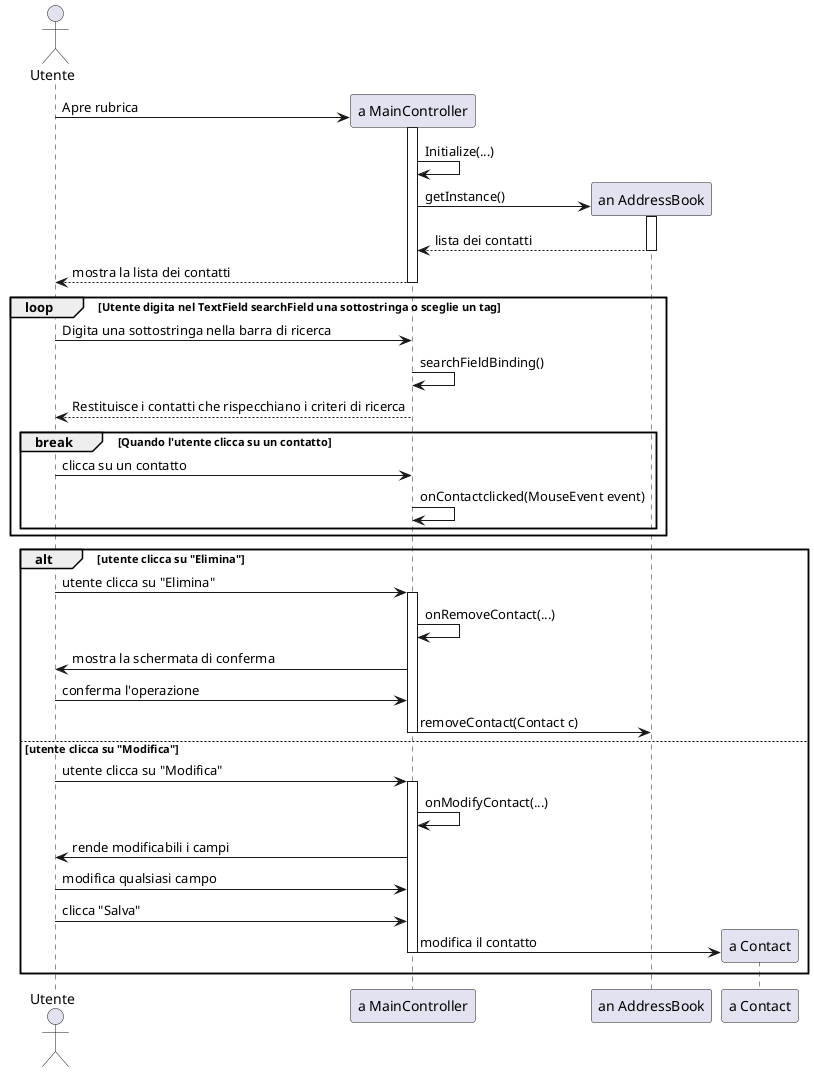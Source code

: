 @startuml EliminareModificareContatto

actor Utente as u
participant "a MainController" as mc 
participant "an AddressBook" as ab 
participant "a Contact" as c

u -> mc ** : Apre rubrica
activate mc 
mc -> mc : Initialize(...)
mc -> ab ** : getInstance()
activate ab
ab --> mc : lista dei contatti
deactivate ab
mc --> u : mostra la lista dei contatti
deactivate
loop Utente digita nel TextField searchField una sottostringa o sceglie un tag
    u -> mc : Digita una sottostringa nella barra di ricerca
    mc -> mc : searchFieldBinding()
    mc --> u : Restituisce i contatti che rispecchiano i criteri di ricerca
    break Quando l'utente clicca su un contatto
        u -> mc : clicca su un contatto
        mc -> mc : onContactclicked(MouseEvent event)

    end
end
deactivate mc

alt utente clicca su "Elimina"
u -> mc : utente clicca su "Elimina"
activate mc
mc -> mc : onRemoveContact(...)
mc -> u : mostra la schermata di conferma
u -> mc : conferma l'operazione
mc -> ab : removeContact(Contact c)
deactivate mc

else utente clicca su "Modifica"
u -> mc : utente clicca su "Modifica"
activate mc
mc -> mc : onModifyContact(...)
mc -> u : rende modificabili i campi
u -> mc : modifica qualsiasi campo
u -> mc : clicca "Salva"
mc -> c ** : modifica il contatto
deactivate mc

end

@enduml